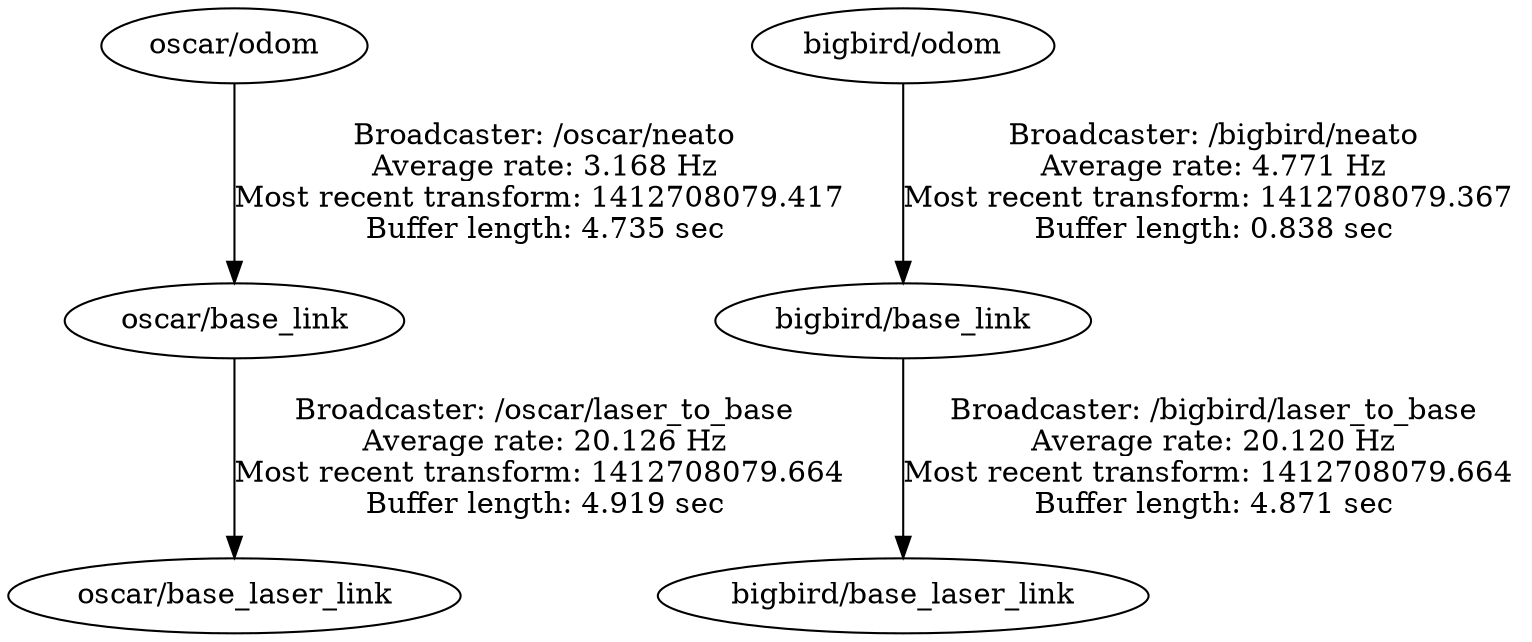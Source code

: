 digraph G {
"oscar/base_link" -> "oscar/base_laser_link"[label="Broadcaster: /oscar/laser_to_base\nAverage rate: 20.126 Hz\nMost recent transform: 1412708079.664 \nBuffer length: 4.919 sec\n"];
"oscar/odom" -> "oscar/base_link"[label="Broadcaster: /oscar/neato\nAverage rate: 3.168 Hz\nMost recent transform: 1412708079.417 \nBuffer length: 4.735 sec\n"];
"bigbird/base_link" -> "bigbird/base_laser_link"[label="Broadcaster: /bigbird/laser_to_base\nAverage rate: 20.120 Hz\nMost recent transform: 1412708079.664 \nBuffer length: 4.871 sec\n"];
"bigbird/odom" -> "bigbird/base_link"[label="Broadcaster: /bigbird/neato\nAverage rate: 4.771 Hz\nMost recent transform: 1412708079.367 \nBuffer length: 0.838 sec\n"];
}